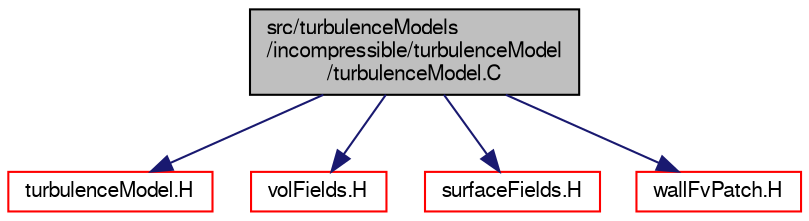 digraph "src/turbulenceModels/incompressible/turbulenceModel/turbulenceModel.C"
{
  bgcolor="transparent";
  edge [fontname="FreeSans",fontsize="10",labelfontname="FreeSans",labelfontsize="10"];
  node [fontname="FreeSans",fontsize="10",shape=record];
  Node0 [label="src/turbulenceModels\l/incompressible/turbulenceModel\l/turbulenceModel.C",height=0.2,width=0.4,color="black", fillcolor="grey75", style="filled", fontcolor="black"];
  Node0 -> Node1 [color="midnightblue",fontsize="10",style="solid",fontname="FreeSans"];
  Node1 [label="turbulenceModel.H",height=0.2,width=0.4,color="red",URL="$a40271.html"];
  Node0 -> Node65 [color="midnightblue",fontsize="10",style="solid",fontname="FreeSans"];
  Node65 [label="volFields.H",height=0.2,width=0.4,color="red",URL="$a02750.html"];
  Node0 -> Node304 [color="midnightblue",fontsize="10",style="solid",fontname="FreeSans"];
  Node304 [label="surfaceFields.H",height=0.2,width=0.4,color="red",URL="$a02735.html",tooltip="Foam::surfaceFields. "];
  Node0 -> Node311 [color="midnightblue",fontsize="10",style="solid",fontname="FreeSans"];
  Node311 [label="wallFvPatch.H",height=0.2,width=0.4,color="red",URL="$a03680.html"];
}
